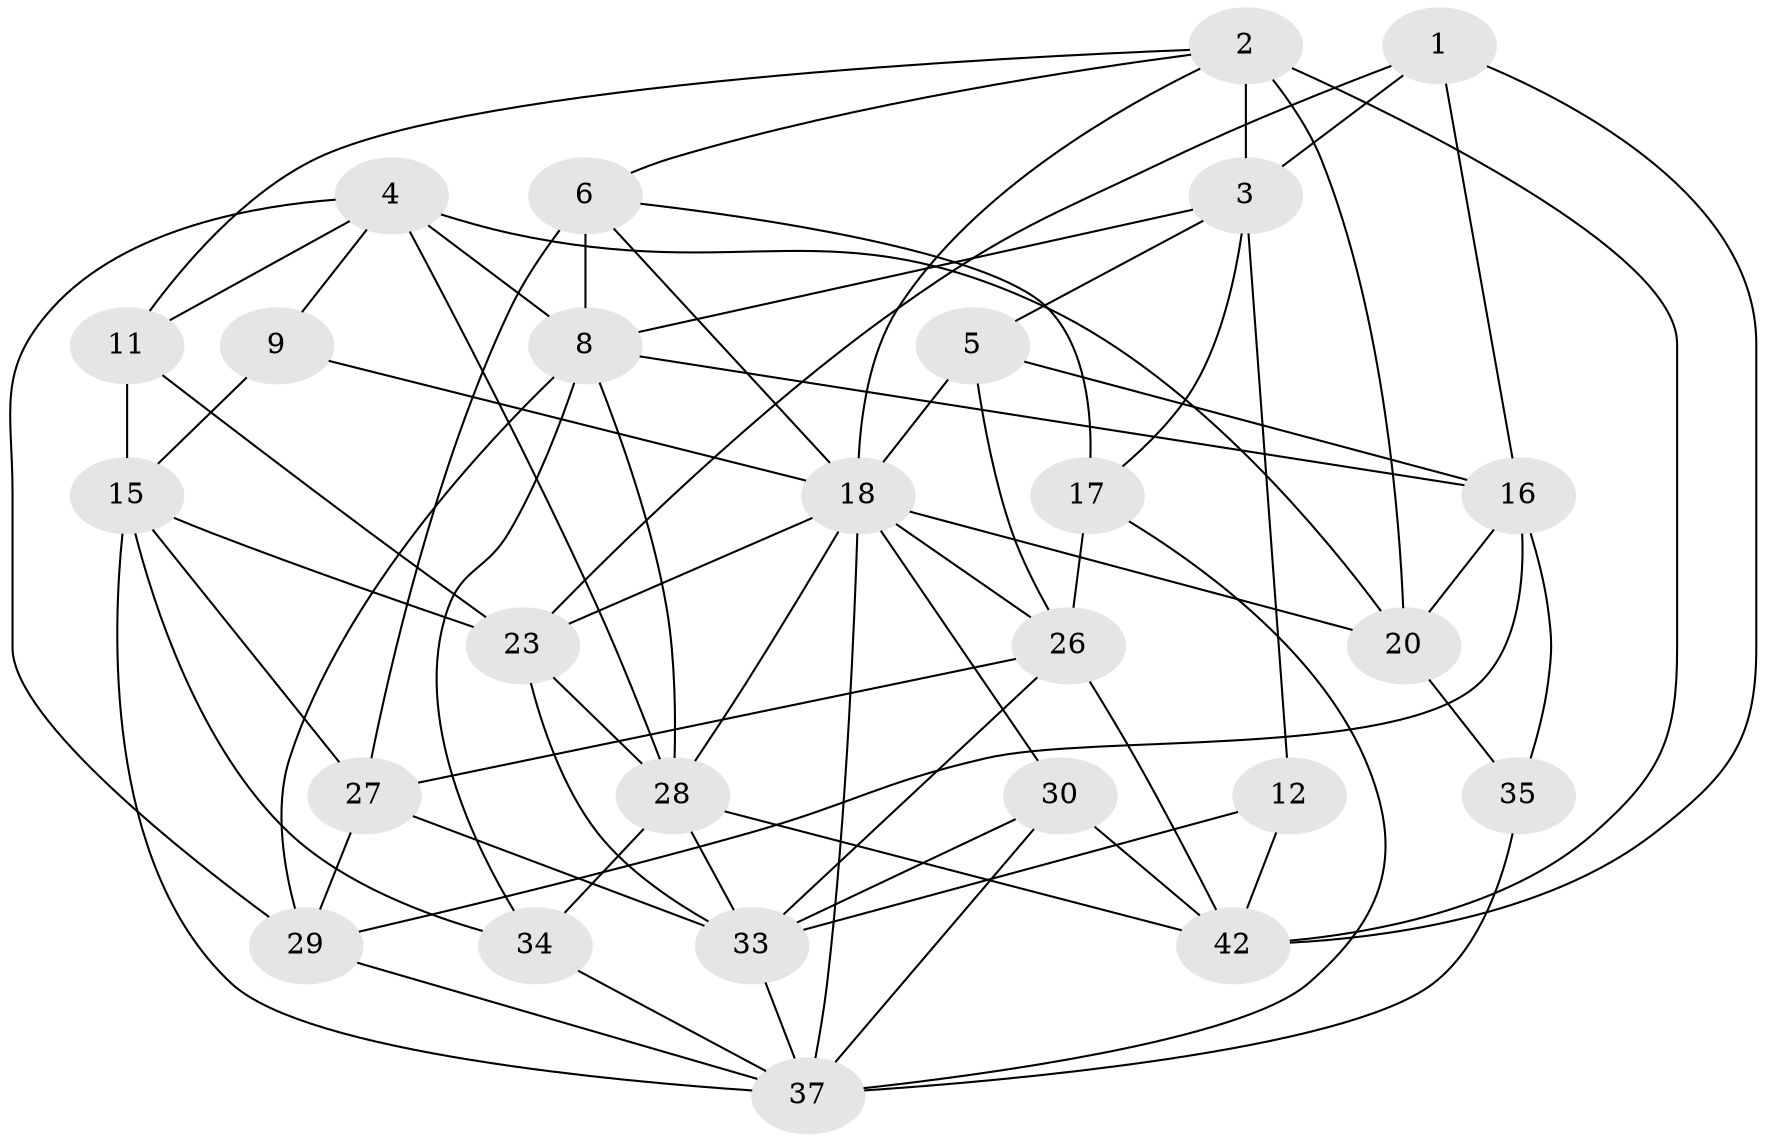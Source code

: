 // original degree distribution, {2: 0.16, 3: 0.26, 4: 0.24, 5: 0.18, 6: 0.1, 7: 0.04, 8: 0.02}
// Generated by graph-tools (version 1.1) at 2025/11/02/27/25 16:11:18]
// undirected, 26 vertices, 70 edges
graph export_dot {
graph [start="1"]
  node [color=gray90,style=filled];
  1 [super="+13"];
  2 [super="+7"];
  3 [super="+10"];
  4 [super="+19"];
  5 [super="+25"];
  6 [super="+36"];
  8 [super="+47"];
  9;
  11 [super="+49"];
  12 [super="+14"];
  15 [super="+44"];
  16 [super="+22"];
  17 [super="+38"];
  18 [super="+39"];
  20 [super="+21"];
  23 [super="+24"];
  26 [super="+43"];
  27 [super="+31"];
  28 [super="+32"];
  29 [super="+45"];
  30 [super="+48"];
  33 [super="+41"];
  34;
  35 [super="+40"];
  37 [super="+46"];
  42 [super="+50"];
  1 -- 23;
  1 -- 16;
  1 -- 42;
  1 -- 3;
  2 -- 42;
  2 -- 20 [weight=2];
  2 -- 3;
  2 -- 18;
  2 -- 6;
  2 -- 11;
  3 -- 17;
  3 -- 5;
  3 -- 8;
  3 -- 12;
  4 -- 29;
  4 -- 9;
  4 -- 11;
  4 -- 8 [weight=2];
  4 -- 28;
  4 -- 20;
  5 -- 16;
  5 -- 26;
  5 -- 18;
  6 -- 17;
  6 -- 27;
  6 -- 8;
  6 -- 18;
  8 -- 34;
  8 -- 29 [weight=2];
  8 -- 16;
  8 -- 28;
  9 -- 18;
  9 -- 15;
  11 -- 23;
  11 -- 15;
  12 -- 42;
  12 -- 33;
  15 -- 34;
  15 -- 37;
  15 -- 23;
  15 -- 27;
  16 -- 29;
  16 -- 20;
  16 -- 35;
  17 -- 26;
  17 -- 37;
  18 -- 28;
  18 -- 23;
  18 -- 26;
  18 -- 37;
  18 -- 20;
  18 -- 30;
  20 -- 35;
  23 -- 28;
  23 -- 33;
  26 -- 27;
  26 -- 33 [weight=2];
  26 -- 42;
  27 -- 33;
  27 -- 29;
  28 -- 34;
  28 -- 42;
  28 -- 33;
  29 -- 37;
  30 -- 42;
  30 -- 37;
  30 -- 33;
  33 -- 37;
  34 -- 37;
  35 -- 37;
}

